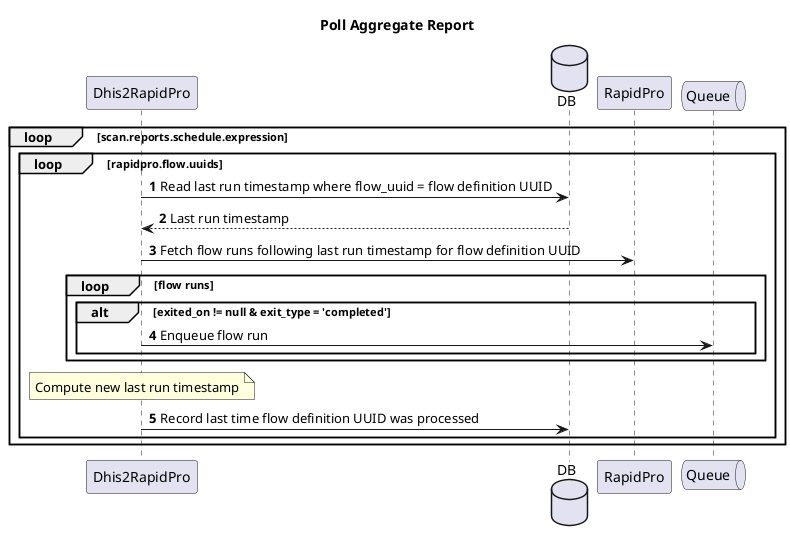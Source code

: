 @startuml
title Poll Aggregate Report
participant Dhis2RapidPro as Dhis2RapidPro
database DB
participant RapidPro as RapidPro
queue Queue
autonumber
skinparam responseMessageBelowArrow true
loop scan.reports.schedule.expression
    loop rapidpro.flow.uuids
        Dhis2RapidPro -> DB: Read last run timestamp where flow_uuid = flow definition UUID
        DB --> Dhis2RapidPro: Last run timestamp
        Dhis2RapidPro -> RapidPro: Fetch flow runs following last run timestamp for flow definition UUID
        loop flow runs
            alt exited_on != null & exit_type = 'completed'
                Dhis2RapidPro -> Queue: Enqueue flow run
            end
        end
        note over Dhis2RapidPro: Compute new last run timestamp
        Dhis2RapidPro -> DB: Record last time flow definition UUID was processed
    end
end
@enduml